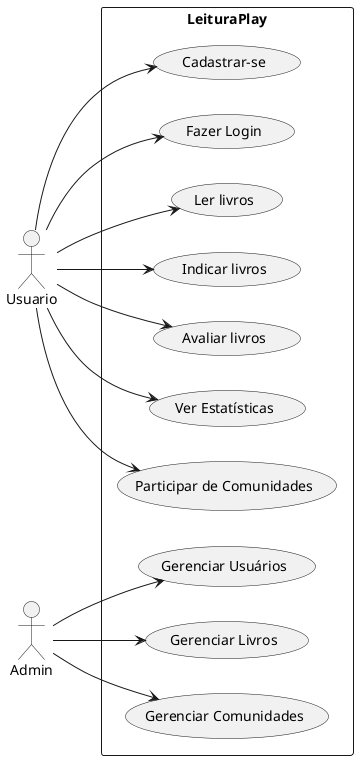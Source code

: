 @startuml
left to right direction
actor Usuario
actor Admin

rectangle "LeituraPlay" {
Usuario --> (Cadastrar-se)
Usuario --> (Fazer Login)
Usuario --> (Ler livros)
Usuario --> (Indicar livros)
Usuario --> (Avaliar livros)
Usuario --> (Ver Estatísticas)
Usuario --> (Participar de Comunidades)

Admin --> (Gerenciar Usuários)
Admin --> (Gerenciar Livros)
Admin --> (Gerenciar Comunidades)

@enduml
